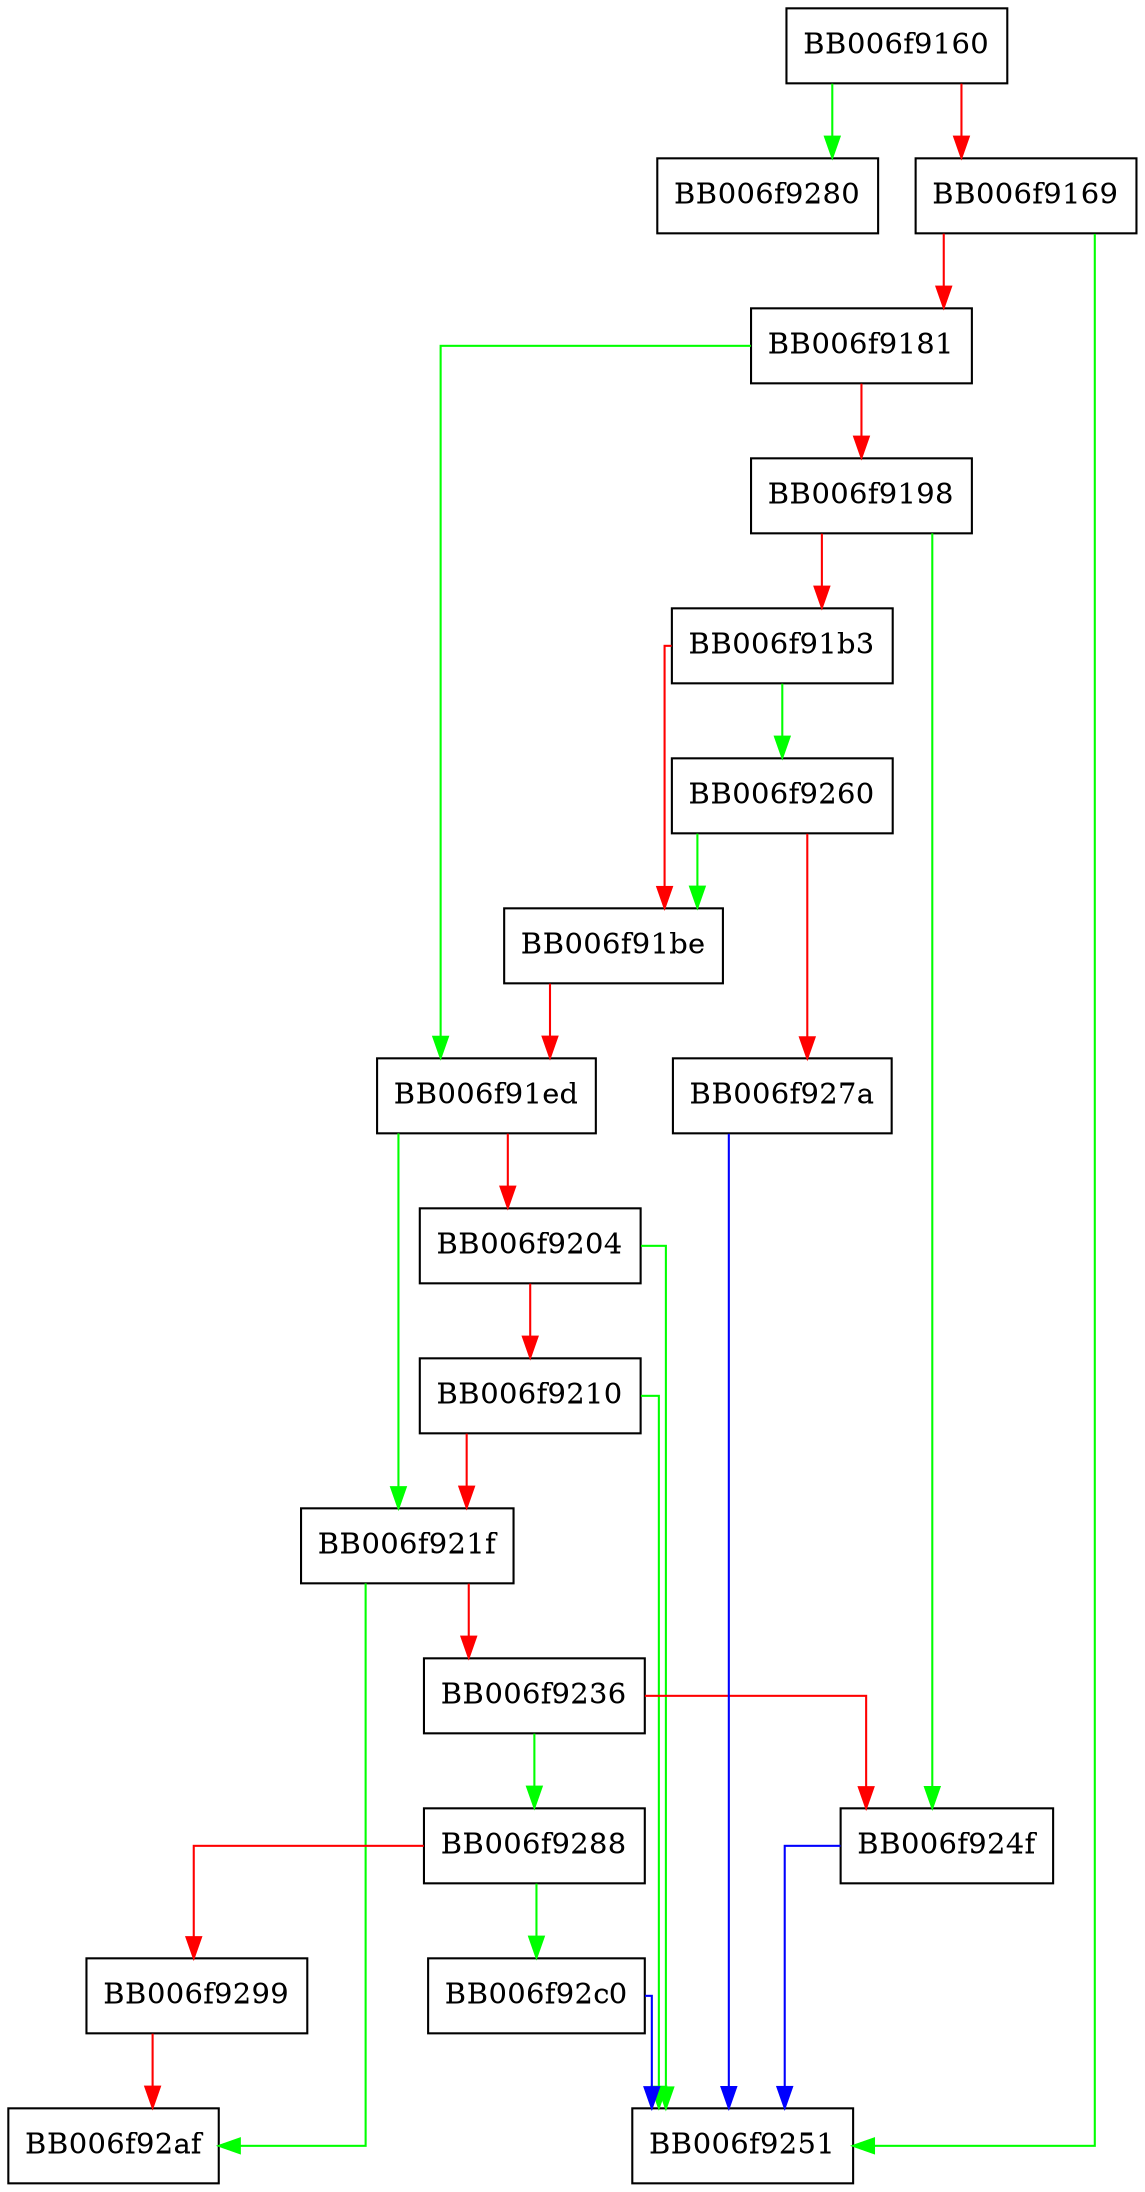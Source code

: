 digraph sm2sig_set_ctx_params {
  node [shape="box"];
  graph [splines=ortho];
  BB006f9160 -> BB006f9280 [color="green"];
  BB006f9160 -> BB006f9169 [color="red"];
  BB006f9169 -> BB006f9251 [color="green"];
  BB006f9169 -> BB006f9181 [color="red"];
  BB006f9181 -> BB006f91ed [color="green"];
  BB006f9181 -> BB006f9198 [color="red"];
  BB006f9198 -> BB006f924f [color="green"];
  BB006f9198 -> BB006f91b3 [color="red"];
  BB006f91b3 -> BB006f9260 [color="green"];
  BB006f91b3 -> BB006f91be [color="red"];
  BB006f91be -> BB006f91ed [color="red"];
  BB006f91ed -> BB006f921f [color="green"];
  BB006f91ed -> BB006f9204 [color="red"];
  BB006f9204 -> BB006f9251 [color="green"];
  BB006f9204 -> BB006f9210 [color="red"];
  BB006f9210 -> BB006f9251 [color="green"];
  BB006f9210 -> BB006f921f [color="red"];
  BB006f921f -> BB006f92af [color="green"];
  BB006f921f -> BB006f9236 [color="red"];
  BB006f9236 -> BB006f9288 [color="green"];
  BB006f9236 -> BB006f924f [color="red"];
  BB006f924f -> BB006f9251 [color="blue"];
  BB006f9260 -> BB006f91be [color="green"];
  BB006f9260 -> BB006f927a [color="red"];
  BB006f927a -> BB006f9251 [color="blue"];
  BB006f9288 -> BB006f92c0 [color="green"];
  BB006f9288 -> BB006f9299 [color="red"];
  BB006f9299 -> BB006f92af [color="red"];
  BB006f92c0 -> BB006f9251 [color="blue"];
}
